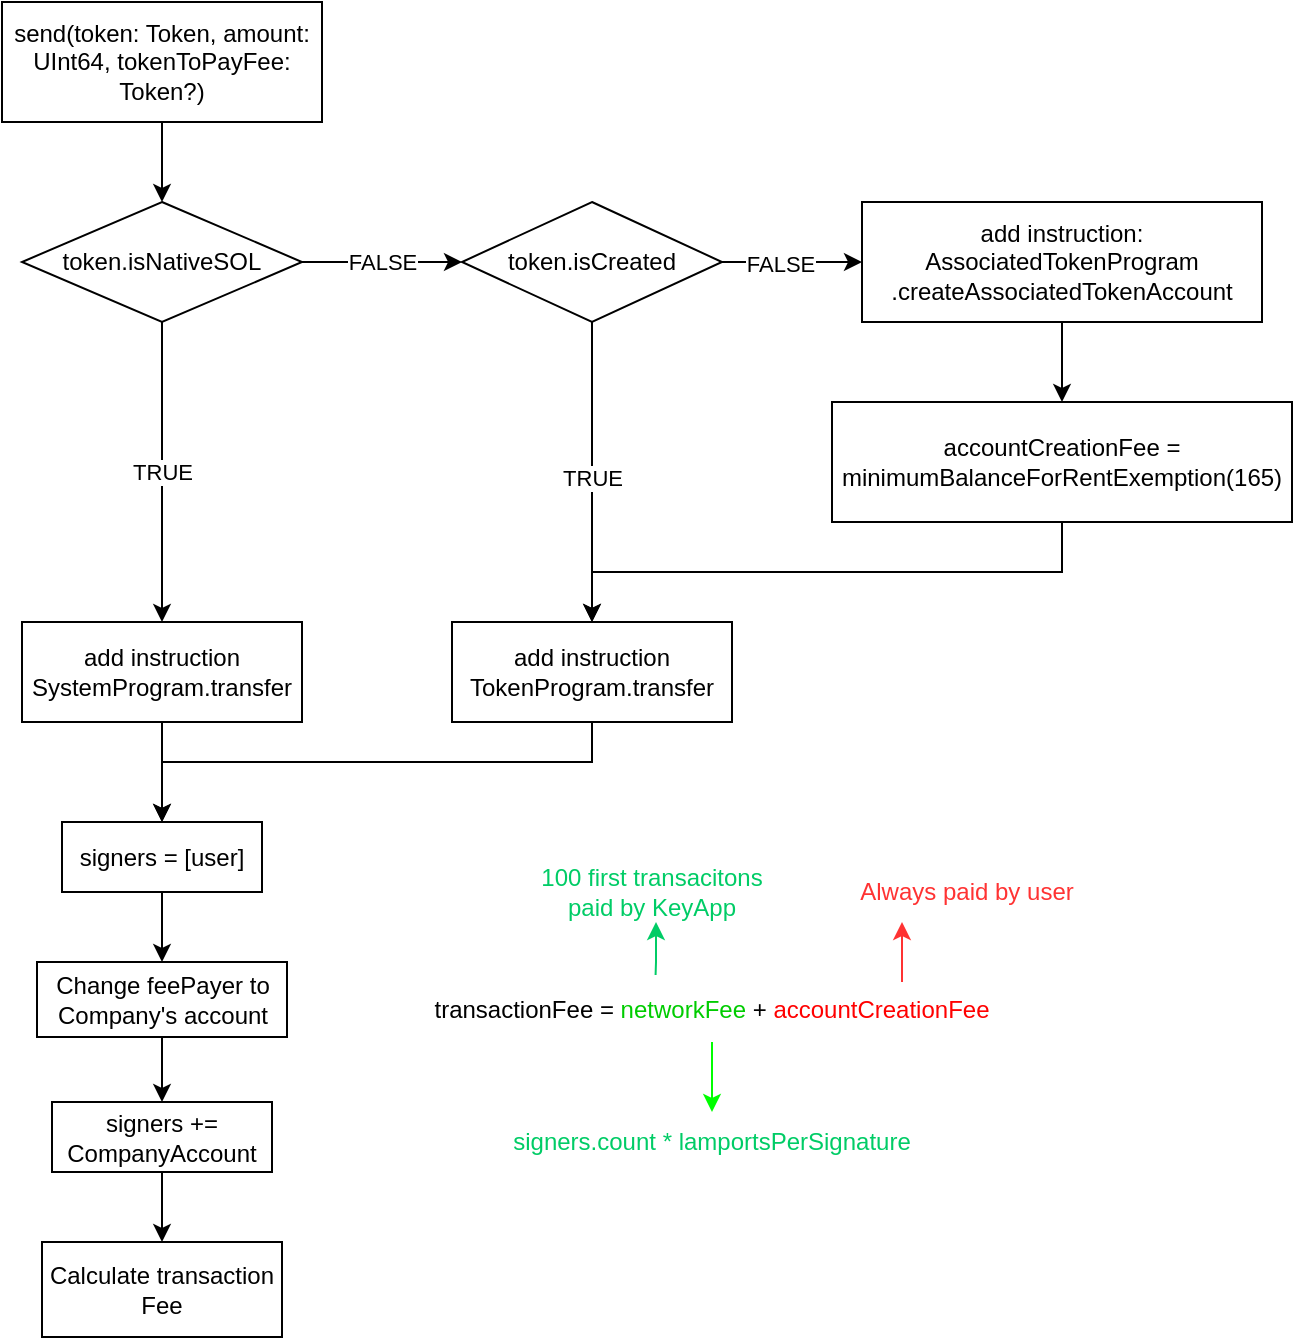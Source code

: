 <mxfile version="20.6.2" type="github">
  <diagram id="kgpKYQtTHZ0yAKxKKP6v" name="Page-1">
    <mxGraphModel dx="1182" dy="736" grid="1" gridSize="10" guides="1" tooltips="1" connect="1" arrows="1" fold="1" page="1" pageScale="1" pageWidth="850" pageHeight="1100" math="0" shadow="0">
      <root>
        <mxCell id="0" />
        <mxCell id="1" parent="0" />
        <mxCell id="r-TasM2huW7Pql3P_wyL-6" value="" style="edgeStyle=orthogonalEdgeStyle;rounded=0;orthogonalLoop=1;jettySize=auto;html=1;" edge="1" parent="1" source="r-TasM2huW7Pql3P_wyL-2" target="r-TasM2huW7Pql3P_wyL-5">
          <mxGeometry relative="1" as="geometry" />
        </mxCell>
        <mxCell id="r-TasM2huW7Pql3P_wyL-2" value="send(token: Token, amount: UInt64, tokenToPayFee: Token?)" style="rounded=0;whiteSpace=wrap;html=1;" vertex="1" parent="1">
          <mxGeometry x="80" y="40" width="160" height="60" as="geometry" />
        </mxCell>
        <mxCell id="r-TasM2huW7Pql3P_wyL-10" value="TRUE" style="edgeStyle=orthogonalEdgeStyle;rounded=0;orthogonalLoop=1;jettySize=auto;html=1;" edge="1" parent="1" source="r-TasM2huW7Pql3P_wyL-5" target="r-TasM2huW7Pql3P_wyL-9">
          <mxGeometry relative="1" as="geometry" />
        </mxCell>
        <mxCell id="r-TasM2huW7Pql3P_wyL-12" value="" style="edgeStyle=orthogonalEdgeStyle;rounded=0;orthogonalLoop=1;jettySize=auto;html=1;" edge="1" parent="1" source="r-TasM2huW7Pql3P_wyL-5" target="r-TasM2huW7Pql3P_wyL-11">
          <mxGeometry relative="1" as="geometry" />
        </mxCell>
        <mxCell id="r-TasM2huW7Pql3P_wyL-13" value="FALSE" style="edgeLabel;html=1;align=center;verticalAlign=middle;resizable=0;points=[];" vertex="1" connectable="0" parent="r-TasM2huW7Pql3P_wyL-12">
          <mxGeometry x="0.004" y="-2" relative="1" as="geometry">
            <mxPoint y="-2" as="offset" />
          </mxGeometry>
        </mxCell>
        <mxCell id="r-TasM2huW7Pql3P_wyL-5" value="token.isNativeSOL" style="rhombus;whiteSpace=wrap;html=1;rounded=0;" vertex="1" parent="1">
          <mxGeometry x="90" y="140" width="140" height="60" as="geometry" />
        </mxCell>
        <mxCell id="r-TasM2huW7Pql3P_wyL-25" value="" style="edgeStyle=orthogonalEdgeStyle;rounded=0;orthogonalLoop=1;jettySize=auto;html=1;" edge="1" parent="1" source="r-TasM2huW7Pql3P_wyL-9" target="r-TasM2huW7Pql3P_wyL-24">
          <mxGeometry relative="1" as="geometry" />
        </mxCell>
        <mxCell id="r-TasM2huW7Pql3P_wyL-9" value="add instruction SystemProgram.transfer" style="whiteSpace=wrap;html=1;rounded=0;" vertex="1" parent="1">
          <mxGeometry x="90" y="350" width="140" height="50" as="geometry" />
        </mxCell>
        <mxCell id="r-TasM2huW7Pql3P_wyL-15" value="" style="edgeStyle=orthogonalEdgeStyle;rounded=0;orthogonalLoop=1;jettySize=auto;html=1;" edge="1" parent="1" source="r-TasM2huW7Pql3P_wyL-11" target="r-TasM2huW7Pql3P_wyL-14">
          <mxGeometry relative="1" as="geometry" />
        </mxCell>
        <mxCell id="r-TasM2huW7Pql3P_wyL-16" value="FALSE" style="edgeLabel;html=1;align=center;verticalAlign=middle;resizable=0;points=[];" vertex="1" connectable="0" parent="r-TasM2huW7Pql3P_wyL-15">
          <mxGeometry x="-0.17" y="-1" relative="1" as="geometry">
            <mxPoint as="offset" />
          </mxGeometry>
        </mxCell>
        <mxCell id="r-TasM2huW7Pql3P_wyL-18" value="" style="edgeStyle=orthogonalEdgeStyle;rounded=0;orthogonalLoop=1;jettySize=auto;html=1;" edge="1" parent="1" source="r-TasM2huW7Pql3P_wyL-11" target="r-TasM2huW7Pql3P_wyL-17">
          <mxGeometry relative="1" as="geometry" />
        </mxCell>
        <mxCell id="r-TasM2huW7Pql3P_wyL-19" value="TRUE" style="edgeLabel;html=1;align=center;verticalAlign=middle;resizable=0;points=[];" vertex="1" connectable="0" parent="r-TasM2huW7Pql3P_wyL-18">
          <mxGeometry x="0.03" relative="1" as="geometry">
            <mxPoint as="offset" />
          </mxGeometry>
        </mxCell>
        <mxCell id="r-TasM2huW7Pql3P_wyL-11" value="token.isCreated" style="rhombus;whiteSpace=wrap;html=1;rounded=0;" vertex="1" parent="1">
          <mxGeometry x="310" y="140" width="130" height="60" as="geometry" />
        </mxCell>
        <mxCell id="r-TasM2huW7Pql3P_wyL-22" value="" style="edgeStyle=orthogonalEdgeStyle;rounded=0;orthogonalLoop=1;jettySize=auto;html=1;" edge="1" parent="1" source="r-TasM2huW7Pql3P_wyL-14" target="r-TasM2huW7Pql3P_wyL-21">
          <mxGeometry relative="1" as="geometry" />
        </mxCell>
        <mxCell id="r-TasM2huW7Pql3P_wyL-14" value="add instruction:&lt;br&gt;AssociatedTokenProgram&lt;br&gt;.createAssociatedTokenAccount" style="whiteSpace=wrap;html=1;rounded=0;" vertex="1" parent="1">
          <mxGeometry x="510" y="140" width="200" height="60" as="geometry" />
        </mxCell>
        <mxCell id="r-TasM2huW7Pql3P_wyL-26" style="edgeStyle=orthogonalEdgeStyle;rounded=0;orthogonalLoop=1;jettySize=auto;html=1;entryX=0.5;entryY=0;entryDx=0;entryDy=0;" edge="1" parent="1" source="r-TasM2huW7Pql3P_wyL-17" target="r-TasM2huW7Pql3P_wyL-24">
          <mxGeometry relative="1" as="geometry">
            <Array as="points">
              <mxPoint x="375" y="420" />
              <mxPoint x="160" y="420" />
            </Array>
          </mxGeometry>
        </mxCell>
        <mxCell id="r-TasM2huW7Pql3P_wyL-17" value="add instruction TokenProgram.transfer" style="whiteSpace=wrap;html=1;rounded=0;" vertex="1" parent="1">
          <mxGeometry x="305" y="350" width="140" height="50" as="geometry" />
        </mxCell>
        <mxCell id="r-TasM2huW7Pql3P_wyL-23" style="edgeStyle=orthogonalEdgeStyle;rounded=0;orthogonalLoop=1;jettySize=auto;html=1;exitX=0.5;exitY=1;exitDx=0;exitDy=0;entryX=0.5;entryY=0;entryDx=0;entryDy=0;" edge="1" parent="1" source="r-TasM2huW7Pql3P_wyL-21" target="r-TasM2huW7Pql3P_wyL-17">
          <mxGeometry relative="1" as="geometry" />
        </mxCell>
        <mxCell id="r-TasM2huW7Pql3P_wyL-21" value="accountCreationFee = minimumBalanceForRentExemption(165)" style="whiteSpace=wrap;html=1;rounded=0;" vertex="1" parent="1">
          <mxGeometry x="495" y="240" width="230" height="60" as="geometry" />
        </mxCell>
        <mxCell id="r-TasM2huW7Pql3P_wyL-28" value="" style="edgeStyle=orthogonalEdgeStyle;rounded=0;orthogonalLoop=1;jettySize=auto;html=1;" edge="1" parent="1" source="r-TasM2huW7Pql3P_wyL-24" target="r-TasM2huW7Pql3P_wyL-27">
          <mxGeometry relative="1" as="geometry" />
        </mxCell>
        <mxCell id="r-TasM2huW7Pql3P_wyL-24" value="signers = [user]" style="whiteSpace=wrap;html=1;rounded=0;" vertex="1" parent="1">
          <mxGeometry x="110" y="450" width="100" height="35" as="geometry" />
        </mxCell>
        <mxCell id="r-TasM2huW7Pql3P_wyL-30" value="" style="edgeStyle=orthogonalEdgeStyle;rounded=0;orthogonalLoop=1;jettySize=auto;html=1;" edge="1" parent="1" source="r-TasM2huW7Pql3P_wyL-27" target="r-TasM2huW7Pql3P_wyL-29">
          <mxGeometry relative="1" as="geometry" />
        </mxCell>
        <mxCell id="r-TasM2huW7Pql3P_wyL-27" value="Change feePayer to Company&#39;s account" style="whiteSpace=wrap;html=1;rounded=0;" vertex="1" parent="1">
          <mxGeometry x="97.5" y="520" width="125" height="37.5" as="geometry" />
        </mxCell>
        <mxCell id="r-TasM2huW7Pql3P_wyL-32" value="" style="edgeStyle=orthogonalEdgeStyle;rounded=0;orthogonalLoop=1;jettySize=auto;html=1;" edge="1" parent="1" source="r-TasM2huW7Pql3P_wyL-29" target="r-TasM2huW7Pql3P_wyL-31">
          <mxGeometry relative="1" as="geometry" />
        </mxCell>
        <mxCell id="r-TasM2huW7Pql3P_wyL-29" value="signers += CompanyAccount" style="whiteSpace=wrap;html=1;rounded=0;" vertex="1" parent="1">
          <mxGeometry x="105" y="590" width="110" height="35" as="geometry" />
        </mxCell>
        <mxCell id="r-TasM2huW7Pql3P_wyL-31" value="Calculate transaction Fee" style="whiteSpace=wrap;html=1;rounded=0;" vertex="1" parent="1">
          <mxGeometry x="100" y="660" width="120" height="47.5" as="geometry" />
        </mxCell>
        <mxCell id="r-TasM2huW7Pql3P_wyL-33" value="transactionFee = &lt;font color=&quot;#00cc00&quot;&gt;networkFee&lt;/font&gt; + &lt;font color=&quot;#ff0000&quot;&gt;accountCreationFee&lt;/font&gt;" style="text;html=1;strokeColor=none;fillColor=none;align=center;verticalAlign=middle;whiteSpace=wrap;rounded=0;" vertex="1" parent="1">
          <mxGeometry x="280" y="527.5" width="310" height="32.5" as="geometry" />
        </mxCell>
        <mxCell id="r-TasM2huW7Pql3P_wyL-34" value="&lt;font color=&quot;#00cc66&quot;&gt;signers.count * lamportsPerSignature&lt;/font&gt;" style="text;html=1;strokeColor=none;fillColor=none;align=center;verticalAlign=middle;whiteSpace=wrap;rounded=0;" vertex="1" parent="1">
          <mxGeometry x="280" y="595" width="310" height="30" as="geometry" />
        </mxCell>
        <mxCell id="r-TasM2huW7Pql3P_wyL-36" value="" style="endArrow=classic;html=1;rounded=0;fontColor=#00CC66;exitX=0.409;exitY=-0.032;exitDx=0;exitDy=0;exitPerimeter=0;strokeColor=#00CC66;" edge="1" parent="1" source="r-TasM2huW7Pql3P_wyL-33">
          <mxGeometry width="50" height="50" relative="1" as="geometry">
            <mxPoint x="310" y="440" as="sourcePoint" />
            <mxPoint x="407" y="500" as="targetPoint" />
            <Array as="points">
              <mxPoint x="407" y="520" />
            </Array>
          </mxGeometry>
        </mxCell>
        <mxCell id="r-TasM2huW7Pql3P_wyL-39" value="100 first transacitons paid by KeyApp" style="text;html=1;strokeColor=none;fillColor=none;align=center;verticalAlign=middle;whiteSpace=wrap;rounded=0;fontColor=#00CC66;" vertex="1" parent="1">
          <mxGeometry x="340" y="470" width="130" height="30" as="geometry" />
        </mxCell>
        <mxCell id="r-TasM2huW7Pql3P_wyL-40" value="" style="endArrow=classic;html=1;rounded=0;strokeColor=#FF3333;fontColor=#00CC66;" edge="1" parent="1">
          <mxGeometry width="50" height="50" relative="1" as="geometry">
            <mxPoint x="530" y="530" as="sourcePoint" />
            <mxPoint x="530" y="500" as="targetPoint" />
          </mxGeometry>
        </mxCell>
        <mxCell id="r-TasM2huW7Pql3P_wyL-41" value="Always paid by user" style="text;html=1;strokeColor=none;fillColor=none;align=center;verticalAlign=middle;whiteSpace=wrap;rounded=0;fontColor=#FF3333;" vertex="1" parent="1">
          <mxGeometry x="495" y="470" width="135" height="30" as="geometry" />
        </mxCell>
        <mxCell id="r-TasM2huW7Pql3P_wyL-43" value="" style="endArrow=classic;html=1;rounded=0;strokeColor=#00FF00;fontColor=#336600;exitX=0.5;exitY=1;exitDx=0;exitDy=0;" edge="1" parent="1" source="r-TasM2huW7Pql3P_wyL-33" target="r-TasM2huW7Pql3P_wyL-34">
          <mxGeometry width="50" height="50" relative="1" as="geometry">
            <mxPoint x="310" y="460" as="sourcePoint" />
            <mxPoint x="360" y="410" as="targetPoint" />
          </mxGeometry>
        </mxCell>
      </root>
    </mxGraphModel>
  </diagram>
</mxfile>
